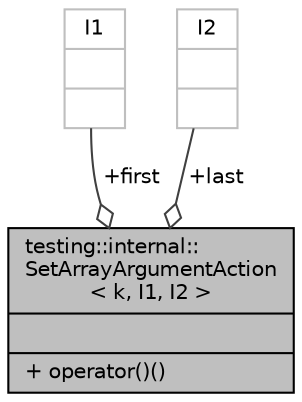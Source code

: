 digraph "testing::internal::SetArrayArgumentAction&lt; k, I1, I2 &gt;"
{
 // LATEX_PDF_SIZE
  bgcolor="transparent";
  edge [fontname="Helvetica",fontsize="10",labelfontname="Helvetica",labelfontsize="10"];
  node [fontname="Helvetica",fontsize="10",shape=record];
  Node1 [label="{testing::internal::\lSetArrayArgumentAction\l\< k, I1, I2 \>\n||+ operator()()\l}",height=0.2,width=0.4,color="black", fillcolor="grey75", style="filled", fontcolor="black",tooltip=" "];
  Node2 -> Node1 [color="grey25",fontsize="10",style="solid",label=" +first" ,arrowhead="odiamond",fontname="Helvetica"];
  Node2 [label="{I1\n||}",height=0.2,width=0.4,color="grey75",tooltip=" "];
  Node3 -> Node1 [color="grey25",fontsize="10",style="solid",label=" +last" ,arrowhead="odiamond",fontname="Helvetica"];
  Node3 [label="{I2\n||}",height=0.2,width=0.4,color="grey75",tooltip=" "];
}
